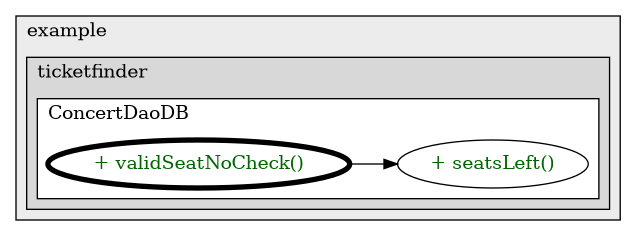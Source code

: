 @startuml

/' diagram meta data start
config=CallConfiguration;
{
  "rootMethod": "com.example.ticketfinder.dao.ConcertDaoDB#validSeatNoCheck(int)",
  "projectClassification": {
    "searchMode": "OpenProject", // OpenProject, AllProjects
    "includedProjects": "",
    "pathEndKeywords": "*.impl",
    "isClientPath": "",
    "isClientName": "",
    "isTestPath": "",
    "isTestName": "",
    "isMappingPath": "",
    "isMappingName": "",
    "isDataAccessPath": "",
    "isDataAccessName": "",
    "isDataStructurePath": "",
    "isDataStructureName": "",
    "isInterfaceStructuresPath": "",
    "isInterfaceStructuresName": "",
    "isEntryPointPath": "",
    "isEntryPointName": "",
    "treatFinalFieldsAsMandatory": false
  },
  "graphRestriction": {
    "classPackageExcludeFilter": "",
    "classPackageIncludeFilter": "",
    "classNameExcludeFilter": "",
    "classNameIncludeFilter": "",
    "methodNameExcludeFilter": "",
    "methodNameIncludeFilter": "",
    "removeByInheritance": "", // inheritance/annotation based filtering is done in a second step
    "removeByAnnotation": "",
    "removeByClassPackage": "", // cleanup the graph after inheritance/annotation based filtering is done
    "removeByClassName": "",
    "cutMappings": false,
    "cutEnum": true,
    "cutTests": true,
    "cutClient": true,
    "cutDataAccess": true,
    "cutInterfaceStructures": true,
    "cutDataStructures": true,
    "cutGetterAndSetter": true,
    "cutConstructors": true
  },
  "graphTraversal": {
    "forwardDepth": 3,
    "backwardDepth": 3,
    "classPackageExcludeFilter": "",
    "classPackageIncludeFilter": "",
    "classNameExcludeFilter": "",
    "classNameIncludeFilter": "",
    "methodNameExcludeFilter": "",
    "methodNameIncludeFilter": "",
    "hideMappings": false,
    "hideDataStructures": false,
    "hidePrivateMethods": true,
    "hideInterfaceCalls": true, // indirection: implementation -> interface (is hidden) -> implementation
    "onlyShowApplicationEntryPoints": false, // root node is included
    "useMethodCallsForStructureDiagram": "ForwardOnly" // ForwardOnly, BothDirections, No
  },
  "details": {
    "aggregation": "GroupByClass", // ByClass, GroupByClass, None
    "showMethodParametersTypes": false,
    "showMethodParametersNames": false,
    "showMethodReturnType": false,
    "showPackageLevels": 2,
    "showCallOrder": false,
    "edgeMode": "MethodsOnly", // TypesOnly, MethodsOnly, TypesAndMethods, MethodsAndDirectTypeUsage
    "showDetailedClassStructure": false
  },
  "rootClass": "com.example.ticketfinder.dao.ConcertDaoDB",
  "extensionCallbackMethod": "" // qualified.class.name#methodName - signature: public static String method(String)
}
diagram meta data end '/



digraph g {
    rankdir="LR"
    splines=polyline
    

'nodes 
subgraph cluster_1322970774 { 
   	label=example
	labeljust=l
	fillcolor="#ececec"
	style=filled
   
   subgraph cluster_700473290 { 
   	label=ticketfinder
	labeljust=l
	fillcolor="#d8d8d8"
	style=filled
   
   subgraph cluster_355043729 { 
   	label=ConcertDaoDB
	labeljust=l
	fillcolor=white
	style=filled
   
   ConcertDaoDB172926553XXXseatsLeft104431[
	label="+ seatsLeft()"
	style=filled
	fillcolor=white
	tooltip="ConcertDaoDB

&#10; &#10;  @param Id&#10;  @return a list of floats that correspond to the number of seats&#10;  left for a given concert for every seat type (float type was used in data storage&#10;  since we were just dividing venue capacity with an integer, that could have resulted in a float)&#10;  Used to calculate the number of seats left for a given concert for every seat type&#10; "
	fontcolor=darkgreen
];

ConcertDaoDB172926553XXXvalidSeatNoCheck104431[
	label="+ validSeatNoCheck()"
	style=filled
	fillcolor=white
	tooltip="ConcertDaoDB

&#10; &#10;  @param Id&#10;  @return boolean&#10;  Checks whether a concert has negative available seats after a placed order -\>&#10;  checks if order could be placed.&#10;  Ended up not using it due to time limit.&#10; "
	penwidth=4
	fontcolor=darkgreen
];
} 
} 
} 

'edges    
ConcertDaoDB172926553XXXvalidSeatNoCheck104431 -> ConcertDaoDB172926553XXXseatsLeft104431;
    
}
@enduml